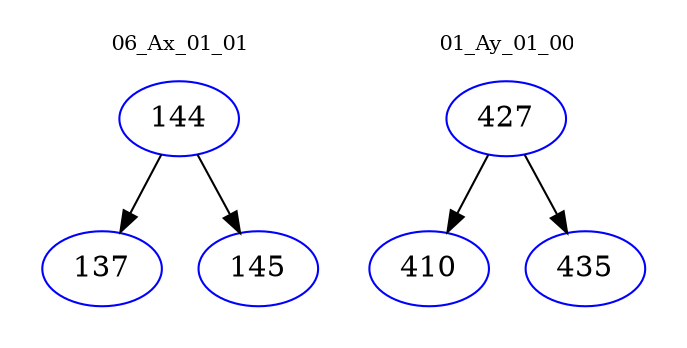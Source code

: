 digraph{
subgraph cluster_0 {
color = white
label = "06_Ax_01_01";
fontsize=10;
T0_144 [label="144", color="blue"]
T0_144 -> T0_137 [color="black"]
T0_137 [label="137", color="blue"]
T0_144 -> T0_145 [color="black"]
T0_145 [label="145", color="blue"]
}
subgraph cluster_1 {
color = white
label = "01_Ay_01_00";
fontsize=10;
T1_427 [label="427", color="blue"]
T1_427 -> T1_410 [color="black"]
T1_410 [label="410", color="blue"]
T1_427 -> T1_435 [color="black"]
T1_435 [label="435", color="blue"]
}
}

